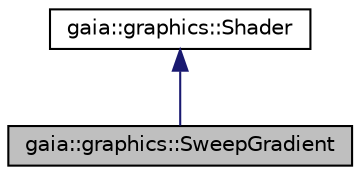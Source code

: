 digraph G
{
  edge [fontname="Helvetica",fontsize="10",labelfontname="Helvetica",labelfontsize="10"];
  node [fontname="Helvetica",fontsize="10",shape=record];
  Node1 [label="gaia::graphics::SweepGradient",height=0.2,width=0.4,color="black", fillcolor="grey75", style="filled" fontcolor="black"];
  Node2 -> Node1 [dir=back,color="midnightblue",fontsize="10",style="solid",fontname="Helvetica"];
  Node2 [label="gaia::graphics::Shader",height=0.2,width=0.4,color="black", fillcolor="white", style="filled",URL="$d7/d3c/classgaia_1_1graphics_1_1_shader.html",tooltip="Shader is the based class for objects that return horizontal spans of colors during drawing..."];
}
